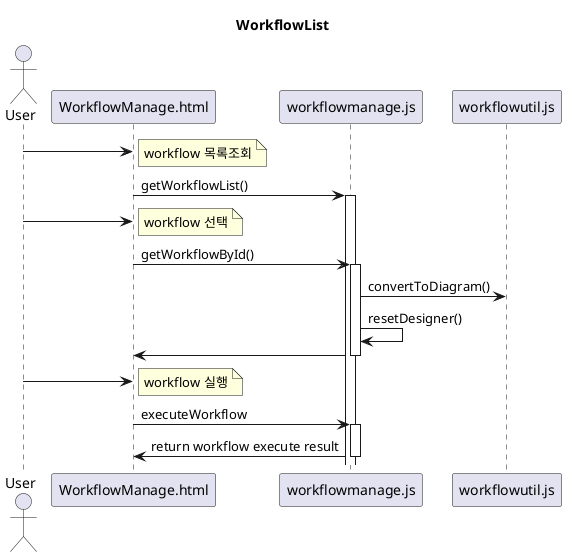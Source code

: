 @startuml

title "WorkflowList"

actor User as EndUser

participant "WorkflowManage.html" as WorkflowManage
participant "workflowmanage.js" as wfManage
participant "workflowutil.js" as wfUtil


EndUser     -> WorkflowManage
    note right
        workflow 목록조회
    end note
WorkflowManage         -> wfManage ++: getWorkflowList()

EndUser     -> WorkflowManage
    note right
        workflow 선택
    end note
WorkflowManage        -> wfManage ++: getWorkflowById()
wfManage        -> wfUtil : convertToDiagram()
wfManage        -> wfManage : resetDesigner()
WorkflowManage     <- wfManage --:

EndUser     -> WorkflowManage
    note right
        workflow 실행
    end note
WorkflowManage  -> wfManage ++: executeWorkflow

WorkflowManage     <- wfManage --: return workflow execute result

@enduml
